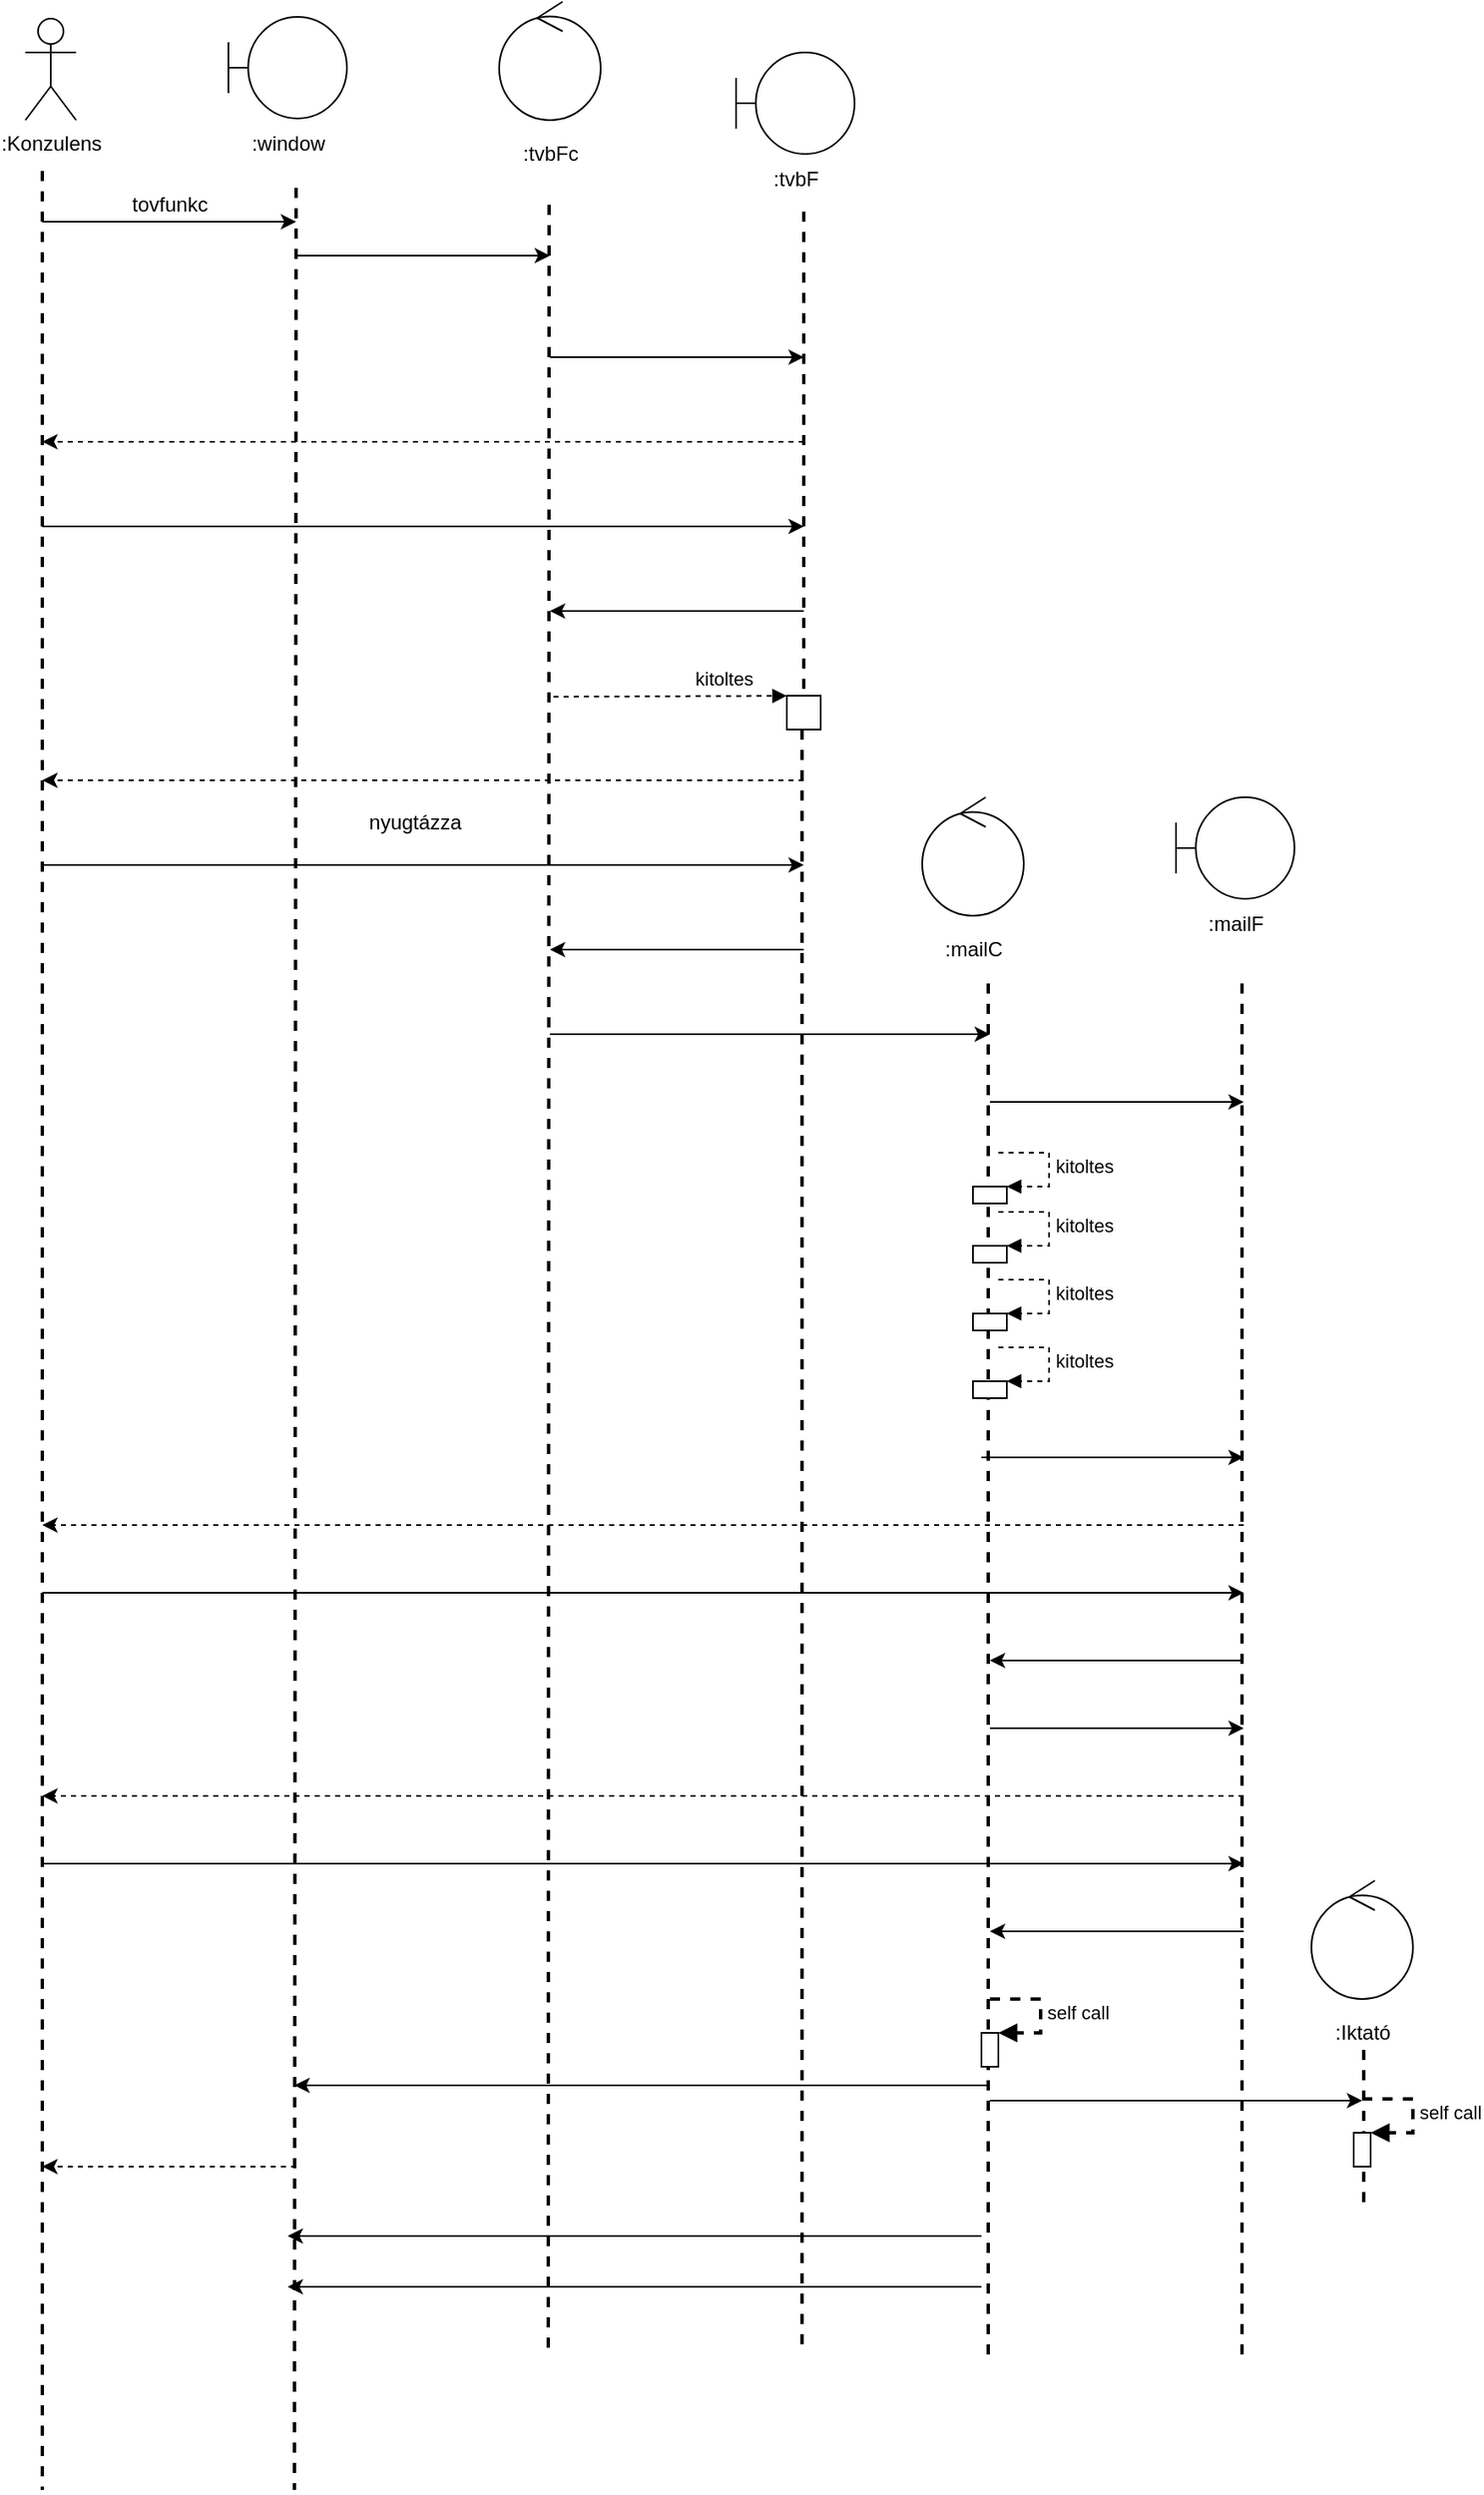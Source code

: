 <mxfile>
    <diagram id="Res5vUP58kvTvUPtVju7" name="Page-1">
        <mxGraphModel dx="947" dy="660" grid="1" gridSize="10" guides="1" tooltips="1" connect="1" arrows="1" fold="1" page="1" pageScale="1" pageWidth="1169" pageHeight="827" math="0" shadow="0">
            <root>
                <mxCell id="0"/>
                <mxCell id="1" parent="0"/>
                <mxCell id="14" value=":Konzulens" style="shape=umlActor;verticalLabelPosition=bottom;verticalAlign=top;html=1;" vertex="1" parent="1">
                    <mxGeometry x="140" y="140" width="30" height="60" as="geometry"/>
                </mxCell>
                <mxCell id="23" value="" style="group" vertex="1" connectable="0" parent="1">
                    <mxGeometry x="560" y="160" width="70" height="90" as="geometry"/>
                </mxCell>
                <mxCell id="4" value="" style="shape=umlBoundary;whiteSpace=wrap;html=1;" parent="23" vertex="1">
                    <mxGeometry width="70" height="60" as="geometry"/>
                </mxCell>
                <mxCell id="15" value=":tvbF" style="text;html=1;align=center;verticalAlign=middle;resizable=0;points=[];autosize=1;strokeColor=none;fillColor=none;" vertex="1" parent="23">
                    <mxGeometry x="10" y="60" width="50" height="30" as="geometry"/>
                </mxCell>
                <mxCell id="24" value="" style="group" vertex="1" connectable="0" parent="1">
                    <mxGeometry x="420" y="130" width="60" height="105" as="geometry"/>
                </mxCell>
                <mxCell id="3" value="" style="ellipse;shape=umlControl;whiteSpace=wrap;html=1;" parent="24" vertex="1">
                    <mxGeometry width="60" height="70" as="geometry"/>
                </mxCell>
                <mxCell id="16" value=":tvbFc" style="text;html=1;align=center;verticalAlign=middle;resizable=0;points=[];autosize=1;strokeColor=none;fillColor=none;" vertex="1" parent="24">
                    <mxGeometry y="75" width="60" height="30" as="geometry"/>
                </mxCell>
                <mxCell id="27" value="" style="edgeStyle=none;orthogonalLoop=1;jettySize=auto;html=1;endArrow=none;endFill=0;dashed=1;strokeWidth=2;" edge="1" parent="1">
                    <mxGeometry width="80" relative="1" as="geometry">
                        <mxPoint x="150" y="230" as="sourcePoint"/>
                        <mxPoint x="150" y="1600" as="targetPoint"/>
                        <Array as="points"/>
                    </mxGeometry>
                </mxCell>
                <mxCell id="30" value="" style="edgeStyle=none;orthogonalLoop=1;jettySize=auto;html=1;" edge="1" parent="1">
                    <mxGeometry width="80" relative="1" as="geometry">
                        <mxPoint x="150" y="260" as="sourcePoint"/>
                        <mxPoint x="300" y="260" as="targetPoint"/>
                        <Array as="points"/>
                    </mxGeometry>
                </mxCell>
                <mxCell id="31" value="" style="group" vertex="1" connectable="0" parent="1">
                    <mxGeometry x="260" y="139" width="70" height="90" as="geometry"/>
                </mxCell>
                <mxCell id="32" value="" style="shape=umlBoundary;whiteSpace=wrap;html=1;" vertex="1" parent="31">
                    <mxGeometry width="70" height="60" as="geometry"/>
                </mxCell>
                <mxCell id="33" value=":window" style="text;html=1;align=center;verticalAlign=middle;resizable=0;points=[];autosize=1;strokeColor=none;fillColor=none;" vertex="1" parent="31">
                    <mxGeometry y="60" width="70" height="30" as="geometry"/>
                </mxCell>
                <mxCell id="34" value="" style="edgeStyle=none;orthogonalLoop=1;jettySize=auto;html=1;endArrow=none;endFill=0;dashed=1;strokeWidth=2;" edge="1" parent="1">
                    <mxGeometry width="80" relative="1" as="geometry">
                        <mxPoint x="300" y="240" as="sourcePoint"/>
                        <mxPoint x="299" y="1600" as="targetPoint"/>
                        <Array as="points"/>
                    </mxGeometry>
                </mxCell>
                <mxCell id="35" value="" style="edgeStyle=none;orthogonalLoop=1;jettySize=auto;html=1;" edge="1" parent="1">
                    <mxGeometry width="80" relative="1" as="geometry">
                        <mxPoint x="300" y="280" as="sourcePoint"/>
                        <mxPoint x="450" y="280" as="targetPoint"/>
                        <Array as="points"/>
                    </mxGeometry>
                </mxCell>
                <mxCell id="36" value="" style="edgeStyle=none;orthogonalLoop=1;jettySize=auto;html=1;endArrow=none;endFill=0;dashed=1;strokeWidth=2;" edge="1" parent="1">
                    <mxGeometry width="80" relative="1" as="geometry">
                        <mxPoint x="449.5" y="250" as="sourcePoint"/>
                        <mxPoint x="449" y="1520" as="targetPoint"/>
                        <Array as="points"/>
                    </mxGeometry>
                </mxCell>
                <mxCell id="37" value="" style="edgeStyle=none;orthogonalLoop=1;jettySize=auto;html=1;" edge="1" parent="1">
                    <mxGeometry width="80" relative="1" as="geometry">
                        <mxPoint x="450" y="340" as="sourcePoint"/>
                        <mxPoint x="600" y="340" as="targetPoint"/>
                        <Array as="points"/>
                    </mxGeometry>
                </mxCell>
                <mxCell id="38" value="" style="edgeStyle=none;orthogonalLoop=1;jettySize=auto;html=1;endArrow=none;endFill=0;dashed=1;strokeWidth=2;startArrow=none;" edge="1" parent="1" source="61">
                    <mxGeometry width="80" relative="1" as="geometry">
                        <mxPoint x="600" y="254" as="sourcePoint"/>
                        <mxPoint x="599" y="1520" as="targetPoint"/>
                        <Array as="points"/>
                    </mxGeometry>
                </mxCell>
                <mxCell id="39" value="" style="edgeStyle=none;orthogonalLoop=1;jettySize=auto;html=1;dashed=1;" edge="1" parent="1">
                    <mxGeometry width="80" relative="1" as="geometry">
                        <mxPoint x="600" y="390" as="sourcePoint"/>
                        <mxPoint x="150" y="390" as="targetPoint"/>
                        <Array as="points"/>
                    </mxGeometry>
                </mxCell>
                <mxCell id="40" value="" style="edgeStyle=none;orthogonalLoop=1;jettySize=auto;html=1;" edge="1" parent="1">
                    <mxGeometry width="80" relative="1" as="geometry">
                        <mxPoint x="150" y="440" as="sourcePoint"/>
                        <mxPoint x="600" y="440" as="targetPoint"/>
                        <Array as="points"/>
                    </mxGeometry>
                </mxCell>
                <mxCell id="41" value="" style="edgeStyle=none;orthogonalLoop=1;jettySize=auto;html=1;dashed=1;" edge="1" parent="1">
                    <mxGeometry width="80" relative="1" as="geometry">
                        <mxPoint x="600" y="590" as="sourcePoint"/>
                        <mxPoint x="150" y="590" as="targetPoint"/>
                        <Array as="points"/>
                    </mxGeometry>
                </mxCell>
                <mxCell id="42" value="" style="edgeStyle=none;orthogonalLoop=1;jettySize=auto;html=1;" edge="1" parent="1">
                    <mxGeometry width="80" relative="1" as="geometry">
                        <mxPoint x="150" y="640" as="sourcePoint"/>
                        <mxPoint x="600" y="640" as="targetPoint"/>
                        <Array as="points"/>
                    </mxGeometry>
                </mxCell>
                <mxCell id="43" value="" style="edgeStyle=none;orthogonalLoop=1;jettySize=auto;html=1;" edge="1" parent="1">
                    <mxGeometry width="80" relative="1" as="geometry">
                        <mxPoint x="150" y="1070" as="sourcePoint"/>
                        <mxPoint x="860" y="1070" as="targetPoint"/>
                        <Array as="points"/>
                    </mxGeometry>
                </mxCell>
                <mxCell id="45" value="" style="edgeStyle=none;orthogonalLoop=1;jettySize=auto;html=1;dashed=1;" edge="1" parent="1">
                    <mxGeometry width="80" relative="1" as="geometry">
                        <mxPoint x="860" y="1030" as="sourcePoint"/>
                        <mxPoint x="150" y="1030" as="targetPoint"/>
                        <Array as="points"/>
                    </mxGeometry>
                </mxCell>
                <mxCell id="47" value="" style="group" vertex="1" connectable="0" parent="1">
                    <mxGeometry x="670" y="600" width="70" height="105" as="geometry"/>
                </mxCell>
                <mxCell id="48" value="" style="ellipse;shape=umlControl;whiteSpace=wrap;html=1;" vertex="1" parent="47">
                    <mxGeometry width="60" height="70" as="geometry"/>
                </mxCell>
                <mxCell id="49" value=":mailC" style="text;html=1;align=center;verticalAlign=middle;resizable=0;points=[];autosize=1;strokeColor=none;fillColor=none;" vertex="1" parent="47">
                    <mxGeometry y="75" width="60" height="30" as="geometry"/>
                </mxCell>
                <mxCell id="50" value="" style="edgeStyle=none;orthogonalLoop=1;jettySize=auto;html=1;endArrow=none;endFill=0;dashed=1;strokeWidth=2;" edge="1" parent="1">
                    <mxGeometry width="80" relative="1" as="geometry">
                        <mxPoint x="709" y="710" as="sourcePoint"/>
                        <mxPoint x="709" y="1520" as="targetPoint"/>
                        <Array as="points"/>
                    </mxGeometry>
                </mxCell>
                <mxCell id="51" value="" style="html=1;points=[];perimeter=orthogonalPerimeter;" vertex="1" parent="1">
                    <mxGeometry x="700" y="865" width="20" height="10" as="geometry"/>
                </mxCell>
                <mxCell id="52" value="kitoltes" style="edgeStyle=orthogonalEdgeStyle;html=1;align=left;spacingLeft=2;endArrow=block;rounded=0;entryX=1;entryY=0;dashed=1;" edge="1" target="51" parent="1">
                    <mxGeometry relative="1" as="geometry">
                        <mxPoint x="715" y="845" as="sourcePoint"/>
                        <Array as="points">
                            <mxPoint x="745" y="845"/>
                        </Array>
                    </mxGeometry>
                </mxCell>
                <mxCell id="57" value="" style="html=1;points=[];perimeter=orthogonalPerimeter;" vertex="1" parent="1">
                    <mxGeometry x="700" y="905" width="20" height="10" as="geometry"/>
                </mxCell>
                <mxCell id="58" value="kitoltes" style="edgeStyle=orthogonalEdgeStyle;html=1;align=left;spacingLeft=2;endArrow=block;rounded=0;entryX=1;entryY=0;dashed=1;" edge="1" parent="1" target="57">
                    <mxGeometry relative="1" as="geometry">
                        <mxPoint x="715" y="885" as="sourcePoint"/>
                        <Array as="points">
                            <mxPoint x="745" y="885"/>
                        </Array>
                    </mxGeometry>
                </mxCell>
                <mxCell id="59" value="" style="html=1;points=[];perimeter=orthogonalPerimeter;" vertex="1" parent="1">
                    <mxGeometry x="700" y="945" width="20" height="10" as="geometry"/>
                </mxCell>
                <mxCell id="60" value="kitoltes" style="edgeStyle=orthogonalEdgeStyle;html=1;align=left;spacingLeft=2;endArrow=block;rounded=0;entryX=1;entryY=0;dashed=1;" edge="1" parent="1" target="59">
                    <mxGeometry relative="1" as="geometry">
                        <mxPoint x="715" y="925" as="sourcePoint"/>
                        <Array as="points">
                            <mxPoint x="745" y="925"/>
                        </Array>
                    </mxGeometry>
                </mxCell>
                <mxCell id="62" value="kitoltes" style="edgeStyle=orthogonalEdgeStyle;html=1;align=left;spacingLeft=2;endArrow=block;rounded=0;entryX=-0.106;entryY=0.444;dashed=1;entryDx=0;entryDy=0;entryPerimeter=0;" edge="1" parent="1">
                    <mxGeometry x="0.16" y="10" relative="1" as="geometry">
                        <mxPoint x="452.08" y="540.61" as="sourcePoint"/>
                        <Array as="points">
                            <mxPoint x="590.08" y="540.61"/>
                        </Array>
                        <mxPoint x="589.96" y="540.05" as="targetPoint"/>
                        <mxPoint as="offset"/>
                    </mxGeometry>
                </mxCell>
                <mxCell id="64" value="" style="group" vertex="1" connectable="0" parent="1">
                    <mxGeometry x="820" y="600" width="70" height="90" as="geometry"/>
                </mxCell>
                <mxCell id="65" value="" style="shape=umlBoundary;whiteSpace=wrap;html=1;" vertex="1" parent="64">
                    <mxGeometry width="70" height="60" as="geometry"/>
                </mxCell>
                <mxCell id="66" value=":mailF" style="text;html=1;align=center;verticalAlign=middle;resizable=0;points=[];autosize=1;strokeColor=none;fillColor=none;" vertex="1" parent="64">
                    <mxGeometry x="5" y="60" width="60" height="30" as="geometry"/>
                </mxCell>
                <mxCell id="70" value="" style="edgeStyle=none;orthogonalLoop=1;jettySize=auto;html=1;endArrow=none;endFill=0;dashed=1;strokeWidth=2;" edge="1" parent="1">
                    <mxGeometry width="80" relative="1" as="geometry">
                        <mxPoint x="859" y="710" as="sourcePoint"/>
                        <mxPoint x="859" y="1520" as="targetPoint"/>
                        <Array as="points"/>
                    </mxGeometry>
                </mxCell>
                <mxCell id="71" value="" style="edgeStyle=none;orthogonalLoop=1;jettySize=auto;html=1;" edge="1" parent="1">
                    <mxGeometry width="80" relative="1" as="geometry">
                        <mxPoint x="705" y="990" as="sourcePoint"/>
                        <mxPoint x="860" y="990" as="targetPoint"/>
                        <Array as="points"/>
                    </mxGeometry>
                </mxCell>
                <mxCell id="73" value="" style="edgeStyle=none;orthogonalLoop=1;jettySize=auto;html=1;" edge="1" parent="1">
                    <mxGeometry width="80" relative="1" as="geometry">
                        <mxPoint x="450" y="740" as="sourcePoint"/>
                        <mxPoint x="710" y="740" as="targetPoint"/>
                        <Array as="points"/>
                    </mxGeometry>
                </mxCell>
                <mxCell id="74" value="" style="edgeStyle=none;orthogonalLoop=1;jettySize=auto;html=1;endArrow=none;endFill=0;dashed=1;strokeWidth=2;" edge="1" parent="1" target="61">
                    <mxGeometry width="80" relative="1" as="geometry">
                        <mxPoint x="600" y="254" as="sourcePoint"/>
                        <mxPoint x="600" y="900" as="targetPoint"/>
                        <Array as="points"/>
                    </mxGeometry>
                </mxCell>
                <mxCell id="61" value="" style="html=1;points=[];perimeter=orthogonalPerimeter;" vertex="1" parent="1">
                    <mxGeometry x="590" y="540" width="20" height="20" as="geometry"/>
                </mxCell>
                <mxCell id="75" value="nyugtázza" style="text;html=1;align=center;verticalAlign=middle;resizable=0;points=[];autosize=1;strokeColor=none;fillColor=none;" vertex="1" parent="1">
                    <mxGeometry x="330" y="600" width="80" height="30" as="geometry"/>
                </mxCell>
                <mxCell id="76" value="" style="edgeStyle=none;orthogonalLoop=1;jettySize=auto;html=1;" edge="1" parent="1">
                    <mxGeometry width="80" relative="1" as="geometry">
                        <mxPoint x="600" y="490" as="sourcePoint"/>
                        <mxPoint x="450" y="490" as="targetPoint"/>
                        <Array as="points"/>
                    </mxGeometry>
                </mxCell>
                <mxCell id="77" value="tovfunkc" style="text;html=1;align=center;verticalAlign=middle;resizable=0;points=[];autosize=1;strokeColor=none;fillColor=none;" vertex="1" parent="1">
                    <mxGeometry x="190" y="235" width="70" height="30" as="geometry"/>
                </mxCell>
                <mxCell id="78" value="" style="edgeStyle=none;orthogonalLoop=1;jettySize=auto;html=1;" edge="1" parent="1">
                    <mxGeometry width="80" relative="1" as="geometry">
                        <mxPoint x="600" y="690" as="sourcePoint"/>
                        <mxPoint x="450" y="690" as="targetPoint"/>
                        <Array as="points"/>
                    </mxGeometry>
                </mxCell>
                <mxCell id="79" value="" style="html=1;points=[];perimeter=orthogonalPerimeter;" vertex="1" parent="1">
                    <mxGeometry x="700" y="830" width="20" height="10" as="geometry"/>
                </mxCell>
                <mxCell id="80" value="kitoltes" style="edgeStyle=orthogonalEdgeStyle;html=1;align=left;spacingLeft=2;endArrow=block;rounded=0;entryX=1;entryY=0;dashed=1;" edge="1" parent="1" target="79">
                    <mxGeometry relative="1" as="geometry">
                        <mxPoint x="715" y="810" as="sourcePoint"/>
                        <Array as="points">
                            <mxPoint x="745" y="810"/>
                        </Array>
                    </mxGeometry>
                </mxCell>
                <mxCell id="81" value="" style="edgeStyle=none;orthogonalLoop=1;jettySize=auto;html=1;" edge="1" parent="1">
                    <mxGeometry width="80" relative="1" as="geometry">
                        <mxPoint x="860" y="1110" as="sourcePoint"/>
                        <mxPoint x="710" y="1110" as="targetPoint"/>
                        <Array as="points"/>
                    </mxGeometry>
                </mxCell>
                <mxCell id="82" value="" style="edgeStyle=none;orthogonalLoop=1;jettySize=auto;html=1;" edge="1" parent="1">
                    <mxGeometry width="80" relative="1" as="geometry">
                        <mxPoint x="710" y="1150" as="sourcePoint"/>
                        <mxPoint x="860" y="1150" as="targetPoint"/>
                        <Array as="points"/>
                    </mxGeometry>
                </mxCell>
                <mxCell id="83" value="" style="edgeStyle=none;orthogonalLoop=1;jettySize=auto;html=1;dashed=1;" edge="1" parent="1">
                    <mxGeometry width="80" relative="1" as="geometry">
                        <mxPoint x="860" y="1190" as="sourcePoint"/>
                        <mxPoint x="150" y="1190" as="targetPoint"/>
                        <Array as="points"/>
                    </mxGeometry>
                </mxCell>
                <mxCell id="84" value="" style="edgeStyle=none;orthogonalLoop=1;jettySize=auto;html=1;" edge="1" parent="1">
                    <mxGeometry width="80" relative="1" as="geometry">
                        <mxPoint x="710" y="780" as="sourcePoint"/>
                        <mxPoint x="860" y="780" as="targetPoint"/>
                        <Array as="points"/>
                    </mxGeometry>
                </mxCell>
                <mxCell id="85" value="" style="edgeStyle=none;orthogonalLoop=1;jettySize=auto;html=1;" edge="1" parent="1">
                    <mxGeometry width="80" relative="1" as="geometry">
                        <mxPoint x="150" y="1230" as="sourcePoint"/>
                        <mxPoint x="860" y="1230" as="targetPoint"/>
                        <Array as="points"/>
                    </mxGeometry>
                </mxCell>
                <mxCell id="86" value="" style="edgeStyle=none;orthogonalLoop=1;jettySize=auto;html=1;" edge="1" parent="1">
                    <mxGeometry width="80" relative="1" as="geometry">
                        <mxPoint x="860" y="1270" as="sourcePoint"/>
                        <mxPoint x="710" y="1270" as="targetPoint"/>
                        <Array as="points"/>
                    </mxGeometry>
                </mxCell>
                <mxCell id="88" value="" style="edgeStyle=none;orthogonalLoop=1;jettySize=auto;html=1;dashed=1;" edge="1" parent="1">
                    <mxGeometry width="80" relative="1" as="geometry">
                        <mxPoint x="300" y="1409" as="sourcePoint"/>
                        <mxPoint x="150" y="1409" as="targetPoint"/>
                        <Array as="points"/>
                    </mxGeometry>
                </mxCell>
                <mxCell id="92" value="" style="group" vertex="1" connectable="0" parent="1">
                    <mxGeometry x="900" y="1240" width="70" height="105" as="geometry"/>
                </mxCell>
                <mxCell id="93" value="" style="ellipse;shape=umlControl;whiteSpace=wrap;html=1;" vertex="1" parent="92">
                    <mxGeometry width="60" height="70" as="geometry"/>
                </mxCell>
                <mxCell id="94" value=":Iktató" style="text;html=1;align=center;verticalAlign=middle;resizable=0;points=[];autosize=1;strokeColor=none;fillColor=none;" vertex="1" parent="92">
                    <mxGeometry y="75" width="60" height="30" as="geometry"/>
                </mxCell>
                <mxCell id="97" value="" style="html=1;points=[];perimeter=orthogonalPerimeter;" vertex="1" parent="1">
                    <mxGeometry x="705" y="1330" width="10" height="20" as="geometry"/>
                </mxCell>
                <mxCell id="98" value="self call" style="edgeStyle=orthogonalEdgeStyle;html=1;align=left;spacingLeft=2;endArrow=block;rounded=0;entryX=1;entryY=0;dashed=1;strokeWidth=2;" edge="1" target="97" parent="1">
                    <mxGeometry relative="1" as="geometry">
                        <mxPoint x="710" y="1310" as="sourcePoint"/>
                        <Array as="points">
                            <mxPoint x="740" y="1310"/>
                        </Array>
                    </mxGeometry>
                </mxCell>
                <mxCell id="99" value="" style="edgeStyle=none;orthogonalLoop=1;jettySize=auto;html=1;" edge="1" parent="1">
                    <mxGeometry width="80" relative="1" as="geometry">
                        <mxPoint x="710" y="1370" as="sourcePoint"/>
                        <mxPoint x="930" y="1370" as="targetPoint"/>
                        <Array as="points"/>
                    </mxGeometry>
                </mxCell>
                <mxCell id="100" value="" style="edgeStyle=none;orthogonalLoop=1;jettySize=auto;html=1;endArrow=none;endFill=0;dashed=1;strokeWidth=2;" edge="1" parent="1">
                    <mxGeometry width="80" relative="1" as="geometry">
                        <mxPoint x="930.91" y="1340" as="sourcePoint"/>
                        <mxPoint x="930.91" y="1430" as="targetPoint"/>
                        <Array as="points"/>
                    </mxGeometry>
                </mxCell>
                <mxCell id="101" value="" style="html=1;points=[];perimeter=orthogonalPerimeter;" vertex="1" parent="1">
                    <mxGeometry x="925" y="1389" width="10" height="20" as="geometry"/>
                </mxCell>
                <mxCell id="102" value="self call" style="edgeStyle=orthogonalEdgeStyle;html=1;align=left;spacingLeft=2;endArrow=block;rounded=0;entryX=1;entryY=0;dashed=1;strokeWidth=2;" edge="1" parent="1" target="101">
                    <mxGeometry relative="1" as="geometry">
                        <mxPoint x="930" y="1369" as="sourcePoint"/>
                        <Array as="points">
                            <mxPoint x="960" y="1369"/>
                        </Array>
                    </mxGeometry>
                </mxCell>
                <mxCell id="103" value="" style="edgeStyle=none;orthogonalLoop=1;jettySize=auto;html=1;" edge="1" parent="1">
                    <mxGeometry width="80" relative="1" as="geometry">
                        <mxPoint x="709" y="1361" as="sourcePoint"/>
                        <mxPoint x="299" y="1361" as="targetPoint"/>
                        <Array as="points"/>
                    </mxGeometry>
                </mxCell>
                <mxCell id="104" value="" style="edgeStyle=none;orthogonalLoop=1;jettySize=auto;html=1;" edge="1" parent="1">
                    <mxGeometry width="80" relative="1" as="geometry">
                        <mxPoint x="705" y="1450" as="sourcePoint"/>
                        <mxPoint x="295" y="1450" as="targetPoint"/>
                        <Array as="points"/>
                    </mxGeometry>
                </mxCell>
                <mxCell id="105" value="" style="edgeStyle=none;orthogonalLoop=1;jettySize=auto;html=1;" edge="1" parent="1">
                    <mxGeometry width="80" relative="1" as="geometry">
                        <mxPoint x="705" y="1480" as="sourcePoint"/>
                        <mxPoint x="295" y="1480" as="targetPoint"/>
                        <Array as="points"/>
                    </mxGeometry>
                </mxCell>
            </root>
        </mxGraphModel>
    </diagram>
</mxfile>